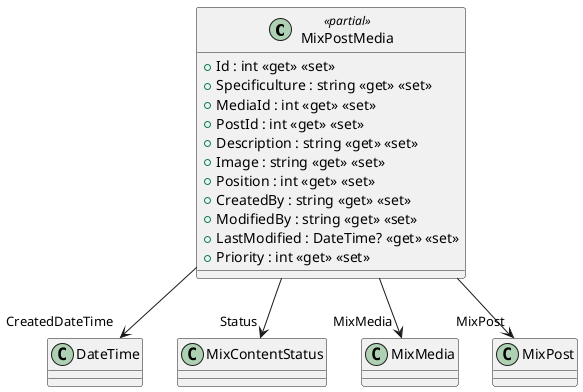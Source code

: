 @startuml
class MixPostMedia <<partial>> {
    + Id : int <<get>> <<set>>
    + Specificulture : string <<get>> <<set>>
    + MediaId : int <<get>> <<set>>
    + PostId : int <<get>> <<set>>
    + Description : string <<get>> <<set>>
    + Image : string <<get>> <<set>>
    + Position : int <<get>> <<set>>
    + CreatedBy : string <<get>> <<set>>
    + ModifiedBy : string <<get>> <<set>>
    + LastModified : DateTime? <<get>> <<set>>
    + Priority : int <<get>> <<set>>
}
MixPostMedia --> "CreatedDateTime" DateTime
MixPostMedia --> "Status" MixContentStatus
MixPostMedia --> "MixMedia" MixMedia
MixPostMedia --> "MixPost" MixPost
@enduml
